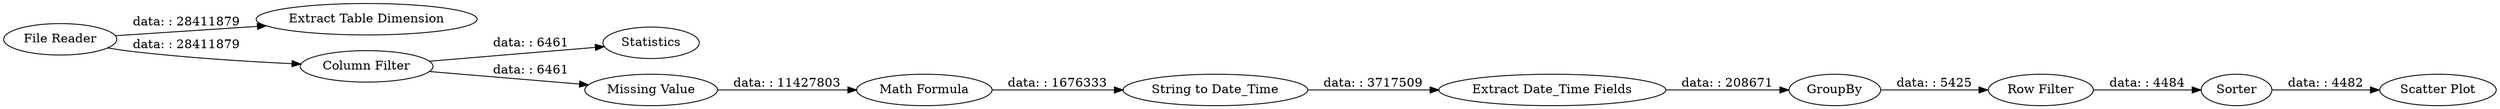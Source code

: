 digraph {
	"6475396476971146858_6" [label="String to Date_Time"]
	"6475396476971146858_13" [label="Row Filter"]
	"6475396476971146858_10" [label=Statistics]
	"6475396476971146858_11" [label=Sorter]
	"6475396476971146858_12" [label="Scatter Plot"]
	"6475396476971146858_5" [label="Extract Date_Time Fields"]
	"6475396476971146858_1" [label="File Reader"]
	"6475396476971146858_8" [label="Math Formula"]
	"6475396476971146858_9" [label=GroupBy]
	"6475396476971146858_14" [label="Extract Table Dimension"]
	"6475396476971146858_2" [label="Column Filter"]
	"6475396476971146858_3" [label="Missing Value"]
	"6475396476971146858_13" -> "6475396476971146858_11" [label="data: : 4484"]
	"6475396476971146858_2" -> "6475396476971146858_10" [label="data: : 6461"]
	"6475396476971146858_1" -> "6475396476971146858_14" [label="data: : 28411879"]
	"6475396476971146858_2" -> "6475396476971146858_3" [label="data: : 6461"]
	"6475396476971146858_3" -> "6475396476971146858_8" [label="data: : 11427803"]
	"6475396476971146858_11" -> "6475396476971146858_12" [label="data: : 4482"]
	"6475396476971146858_6" -> "6475396476971146858_5" [label="data: : 3717509"]
	"6475396476971146858_1" -> "6475396476971146858_2" [label="data: : 28411879"]
	"6475396476971146858_9" -> "6475396476971146858_13" [label="data: : 5425"]
	"6475396476971146858_5" -> "6475396476971146858_9" [label="data: : 208671"]
	"6475396476971146858_8" -> "6475396476971146858_6" [label="data: : 1676333"]
	rankdir=LR
}
